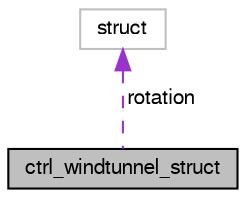 digraph "ctrl_windtunnel_struct"
{
  edge [fontname="FreeSans",fontsize="10",labelfontname="FreeSans",labelfontsize="10"];
  node [fontname="FreeSans",fontsize="10",shape=record];
  Node1 [label="ctrl_windtunnel_struct",height=0.2,width=0.4,color="black", fillcolor="grey75", style="filled", fontcolor="black"];
  Node2 -> Node1 [dir="back",color="darkorchid3",fontsize="10",style="dashed",label=" rotation" ,fontname="FreeSans"];
  Node2 [label="struct",height=0.2,width=0.4,color="grey75", fillcolor="white", style="filled"];
}
